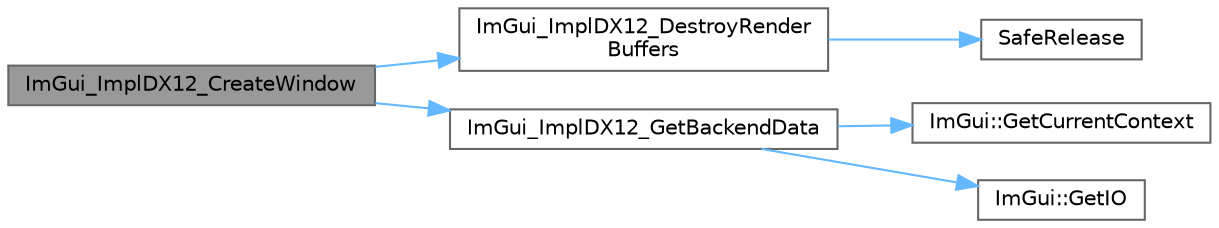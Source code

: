 digraph "ImGui_ImplDX12_CreateWindow"
{
 // LATEX_PDF_SIZE
  bgcolor="transparent";
  edge [fontname=Helvetica,fontsize=10,labelfontname=Helvetica,labelfontsize=10];
  node [fontname=Helvetica,fontsize=10,shape=box,height=0.2,width=0.4];
  rankdir="LR";
  Node1 [id="Node000001",label="ImGui_ImplDX12_CreateWindow",height=0.2,width=0.4,color="gray40", fillcolor="grey60", style="filled", fontcolor="black",tooltip=" "];
  Node1 -> Node2 [id="edge6_Node000001_Node000002",color="steelblue1",style="solid",tooltip=" "];
  Node2 [id="Node000002",label="ImGui_ImplDX12_DestroyRender\lBuffers",height=0.2,width=0.4,color="grey40", fillcolor="white", style="filled",URL="$imgui__impl__dx12_8cpp.html#a3645279d0d7e97ae8baab3594738cf63",tooltip=" "];
  Node2 -> Node3 [id="edge7_Node000002_Node000003",color="steelblue1",style="solid",tooltip=" "];
  Node3 [id="Node000003",label="SafeRelease",height=0.2,width=0.4,color="grey40", fillcolor="white", style="filled",URL="$imgui__impl__dx12_8cpp.html#a1b7b2cbda67e86c4835baedc87d17f7b",tooltip=" "];
  Node1 -> Node4 [id="edge8_Node000001_Node000004",color="steelblue1",style="solid",tooltip=" "];
  Node4 [id="Node000004",label="ImGui_ImplDX12_GetBackendData",height=0.2,width=0.4,color="grey40", fillcolor="white", style="filled",URL="$imgui__impl__dx12_8cpp.html#a14167df5e99c1e9c9e305aedc82599f2",tooltip=" "];
  Node4 -> Node5 [id="edge9_Node000004_Node000005",color="steelblue1",style="solid",tooltip=" "];
  Node5 [id="Node000005",label="ImGui::GetCurrentContext",height=0.2,width=0.4,color="grey40", fillcolor="white", style="filled",URL="$namespace_im_gui.html#af557a6de5538099a0f6047eb994bbf42",tooltip=" "];
  Node4 -> Node6 [id="edge10_Node000004_Node000006",color="steelblue1",style="solid",tooltip=" "];
  Node6 [id="Node000006",label="ImGui::GetIO",height=0.2,width=0.4,color="grey40", fillcolor="white", style="filled",URL="$namespace_im_gui.html#a7dea7d0530868f078324f14a308f0c3c",tooltip=" "];
}
